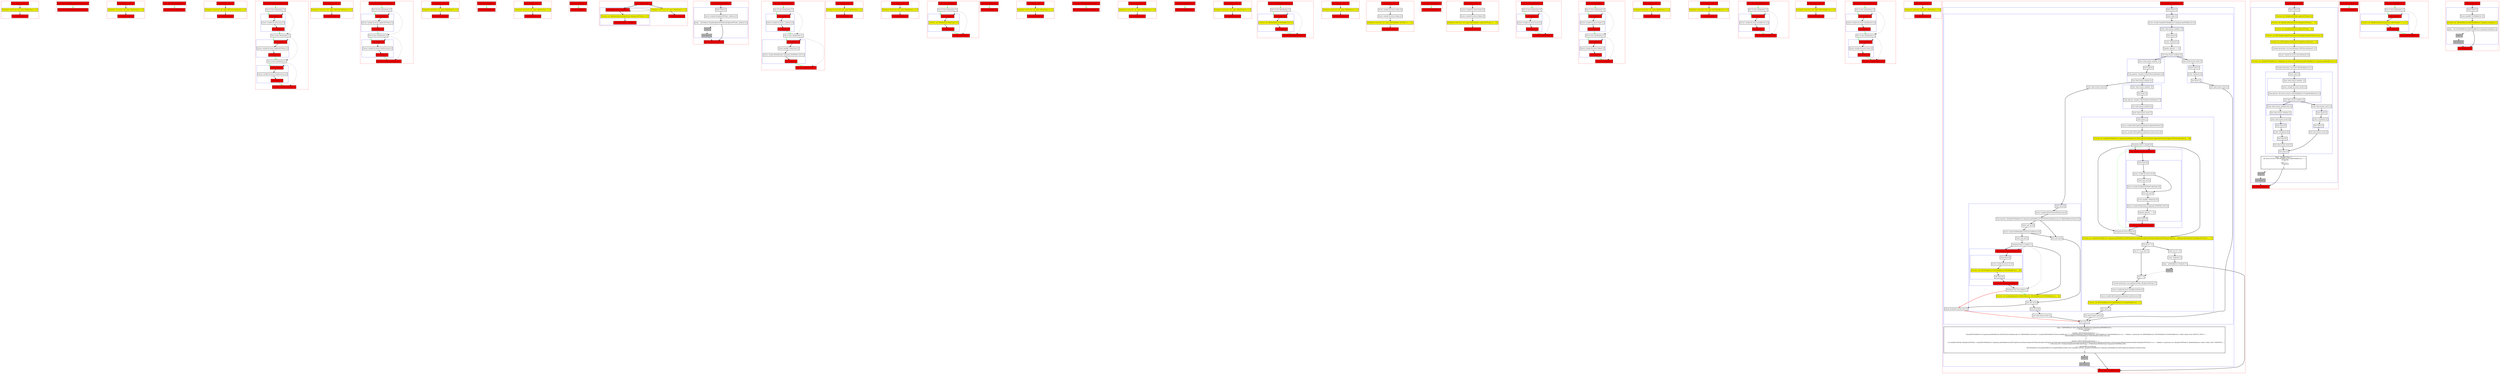 digraph kt44814_kt {
    graph [nodesep=3]
    node [shape=box penwidth=2]
    edge [penwidth=2]

    subgraph cluster_0 {
        color=red
        0 [label="Enter function <init> [2]" style="filled" fillcolor=red];
        1 [label="Delegated constructor call: super<R|kotlin/Any|>() [2]" style="filled" fillcolor=yellow];
        2 [label="Exit function <init> [2]" style="filled" fillcolor=red];
    }
    0 -> {1};
    1 -> {2};

    subgraph cluster_1 {
        color=red
        3 [label="Enter class FlyweightCapableTreeStructure [1]" style="filled" fillcolor=red];
        4 [label="Exit class FlyweightCapableTreeStructure [1]" style="filled" fillcolor=red];
    }
    3 -> {4} [color=green];

    subgraph cluster_2 {
        color=red
        5 [label="Enter function <init> [2]" style="filled" fillcolor=red];
        6 [label="Delegated constructor call: super<R|kotlin/Any|>() [2]" style="filled" fillcolor=yellow];
        7 [label="Exit function <init> [2]" style="filled" fillcolor=red];
    }
    5 -> {6};
    6 -> {7};

    subgraph cluster_3 {
        color=red
        8 [label="Enter class FirSourceElement [1]" style="filled" fillcolor=red];
        9 [label="Exit class FirSourceElement [1]" style="filled" fillcolor=red];
    }
    8 -> {9} [color=green];

    subgraph cluster_4 {
        color=red
        10 [label="Enter function <init> [2]" style="filled" fillcolor=red];
        11 [label="Delegated constructor call: super<R|FirSourceElement|>() [2]" style="filled" fillcolor=yellow];
        12 [label="Exit function <init> [2]" style="filled" fillcolor=red];
    }
    10 -> {11};
    11 -> {12};

    subgraph cluster_5 {
        color=red
        22 [label="Enter class FirPsiSourceElement [1]" style="filled" fillcolor=red];
        23 [label="Part of class initialization [1]"];
        subgraph cluster_6 {
            color=blue
            13 [label="Enter property [2]" style="filled" fillcolor=red];
            14 [label="Access variable R|<local>/psi| [2]"];
            15 [label="Exit property [2]" style="filled" fillcolor=red];
        }
        24 [label="Part of class initialization [1]"];
        subgraph cluster_7 {
            color=blue
            16 [label="Enter property [2]" style="filled" fillcolor=red];
            17 [label="Access variable R|<local>/lighterASTNode| [2]"];
            18 [label="Exit property [2]" style="filled" fillcolor=red];
        }
        25 [label="Part of class initialization [1]"];
        subgraph cluster_8 {
            color=blue
            19 [label="Enter property [2]" style="filled" fillcolor=red];
            20 [label="Access variable R|<local>/treeStructure| [2]"];
            21 [label="Exit property [2]" style="filled" fillcolor=red];
        }
        26 [label="Exit class FirPsiSourceElement [1]" style="filled" fillcolor=red];
    }
    22 -> {23} [color=green];
    23 -> {13} [color=green];
    23 -> {24} [style=dotted];
    23 -> {13} [style=dashed];
    24 -> {16} [color=green];
    24 -> {25} [style=dotted];
    24 -> {16} [style=dashed];
    25 -> {19} [color=green];
    25 -> {26} [style=dotted];
    25 -> {19} [style=dashed];
    13 -> {14};
    14 -> {15};
    15 -> {24} [color=green];
    16 -> {17};
    17 -> {18};
    18 -> {25} [color=green];
    19 -> {20};
    20 -> {21};
    21 -> {26} [color=green];

    subgraph cluster_9 {
        color=red
        27 [label="Enter function <init> [2]" style="filled" fillcolor=red];
        28 [label="Delegated constructor call: super<R|FirSourceElement|>() [2]" style="filled" fillcolor=yellow];
        29 [label="Exit function <init> [2]" style="filled" fillcolor=red];
    }
    27 -> {28};
    28 -> {29};

    subgraph cluster_10 {
        color=red
        36 [label="Enter class FirLightSourceElement [1]" style="filled" fillcolor=red];
        37 [label="Part of class initialization [1]"];
        subgraph cluster_11 {
            color=blue
            30 [label="Enter property [2]" style="filled" fillcolor=red];
            31 [label="Access variable R|<local>/lighterASTNode| [2]"];
            32 [label="Exit property [2]" style="filled" fillcolor=red];
        }
        38 [label="Part of class initialization [1]"];
        subgraph cluster_12 {
            color=blue
            33 [label="Enter property [2]" style="filled" fillcolor=red];
            34 [label="Access variable R|<local>/treeStructure| [2]"];
            35 [label="Exit property [2]" style="filled" fillcolor=red];
        }
        39 [label="Exit class FirLightSourceElement [1]" style="filled" fillcolor=red];
    }
    36 -> {37} [color=green];
    37 -> {30} [color=green];
    37 -> {38} [style=dotted];
    37 -> {30} [style=dashed];
    38 -> {33} [color=green];
    38 -> {39} [style=dotted];
    38 -> {33} [style=dashed];
    30 -> {31};
    31 -> {32};
    32 -> {38} [color=green];
    33 -> {34};
    34 -> {35};
    35 -> {39} [color=green];

    subgraph cluster_13 {
        color=red
        40 [label="Enter function <init> [2]" style="filled" fillcolor=red];
        41 [label="Delegated constructor call: super<R|kotlin/Any|>() [2]" style="filled" fillcolor=yellow];
        42 [label="Exit function <init> [2]" style="filled" fillcolor=red];
    }
    40 -> {41};
    41 -> {42};

    subgraph cluster_14 {
        color=red
        43 [label="Enter class PsiElement [1]" style="filled" fillcolor=red];
        44 [label="Exit class PsiElement [1]" style="filled" fillcolor=red];
    }
    43 -> {44} [color=green];

    subgraph cluster_15 {
        color=red
        45 [label="Enter function <init> [2]" style="filled" fillcolor=red];
        46 [label="Delegated constructor call: super<R|kotlin/Any|>() [2]" style="filled" fillcolor=yellow];
        47 [label="Exit function <init> [2]" style="filled" fillcolor=red];
    }
    45 -> {46};
    46 -> {47};

    subgraph cluster_16 {
        color=red
        48 [label="Enter class ASTNode [1]" style="filled" fillcolor=red];
        49 [label="Exit class ASTNode [1]" style="filled" fillcolor=red];
    }
    48 -> {49} [color=green];

    subgraph cluster_17 {
        color=red
        50 [label="Enter function <init> [2]" style="filled" fillcolor=red];
        subgraph cluster_18 {
            color=blue
            53 [label="Enter default value of _children [3]" style="filled" fillcolor=red];
            54 [label="Function call: R|kotlin/collections/emptyList|<R|LighterASTNode?|>() [3]" style="filled" fillcolor=yellow];
            55 [label="Exit default value of _children [3]" style="filled" fillcolor=red];
        }
        51 [label="Delegated constructor call: super<R|kotlin/Any|>() [2]" style="filled" fillcolor=yellow];
        52 [label="Exit function <init> [2]" style="filled" fillcolor=red];
    }
    50 -> {51 53};
    51 -> {52};
    53 -> {54};
    53 -> {53} [style=dashed];
    54 -> {55};

    subgraph cluster_19 {
        color=red
        59 [label="Enter function getChildren [2]" style="filled" fillcolor=red];
        subgraph cluster_20 {
            color=blue
            60 [label="Enter block [2]"];
            61 [label="Access variable R|/LighterASTNode._children| [2]"];
            62 [label="Jump: ^getChildren this@R|/LighterASTNode|.R|/LighterASTNode._children| [2]"];
            63 [label="Stub [2]" style="filled" fillcolor=gray];
            64 [label="Exit block [2]" style="filled" fillcolor=gray];
        }
        65 [label="Exit function getChildren [2]" style="filled" fillcolor=red];
    }
    59 -> {60};
    60 -> {61};
    61 -> {62};
    62 -> {65};
    62 -> {63} [style=dotted];
    63 -> {64} [style=dotted];
    64 -> {65} [style=dotted];

    subgraph cluster_21 {
        color=red
        70 [label="Enter class LighterASTNode [1]" style="filled" fillcolor=red];
        71 [label="Part of class initialization [1]"];
        subgraph cluster_22 {
            color=blue
            56 [label="Enter property [2]" style="filled" fillcolor=red];
            57 [label="Access variable R|<local>/_children| [2]"];
            58 [label="Exit property [2]" style="filled" fillcolor=red];
        }
        72 [label="Part of class initialization [1]"];
        subgraph cluster_23 {
            color=blue
            66 [label="Enter property [2]" style="filled" fillcolor=red];
            67 [label="Access qualifier /TokenType [2]"];
            68 [label="Access variable R|/TokenType.Companion.MODIFIER_LIST| [2]"];
            69 [label="Exit property [2]" style="filled" fillcolor=red];
        }
        73 [label="Exit class LighterASTNode [1]" style="filled" fillcolor=red];
    }
    70 -> {71} [color=green];
    71 -> {56} [color=green];
    71 -> {72} [style=dotted];
    71 -> {56} [style=dashed];
    72 -> {66} [color=green];
    72 -> {73} [style=dotted];
    72 -> {66} [style=dashed];
    56 -> {57};
    57 -> {58};
    58 -> {72} [color=green];
    66 -> {67};
    67 -> {68};
    68 -> {69};
    69 -> {73} [color=green];

    subgraph cluster_24 {
        color=red
        74 [label="Enter function <init> [2]" style="filled" fillcolor=red];
        75 [label="Delegated constructor call: super<R|kotlin/Any|>() [2]" style="filled" fillcolor=yellow];
        76 [label="Exit function <init> [2]" style="filled" fillcolor=red];
    }
    74 -> {75};
    75 -> {76};

    subgraph cluster_25 {
        color=red
        77 [label="Enter function <init> [3]" style="filled" fillcolor=red];
        78 [label="Delegated constructor call: super<R|kotlin/Any|>() [3]" style="filled" fillcolor=yellow];
        79 [label="Exit function <init> [3]" style="filled" fillcolor=red];
    }
    77 -> {78};
    78 -> {79};

    subgraph cluster_26 {
        color=red
        83 [label="Enter class Companion [2]" style="filled" fillcolor=red];
        84 [label="Part of class initialization [2]"];
        subgraph cluster_27 {
            color=blue
            80 [label="Enter property [3]" style="filled" fillcolor=red];
            81 [label="Function call: R|/TokenType.TokenType|() [3]" style="filled" fillcolor=yellow];
            82 [label="Exit property [3]" style="filled" fillcolor=red];
        }
        85 [label="Exit class Companion [2]" style="filled" fillcolor=red];
    }
    83 -> {84} [color=green];
    84 -> {80} [color=green];
    84 -> {85} [style=dotted];
    84 -> {80} [style=dashed];
    80 -> {81};
    81 -> {82};
    82 -> {85} [color=green];

    subgraph cluster_28 {
        color=red
        86 [label="Enter class TokenType [1]" style="filled" fillcolor=red];
        87 [label="Exit class TokenType [1]" style="filled" fillcolor=red];
    }
    86 -> {87} [color=green];

    subgraph cluster_29 {
        color=red
        88 [label="Enter function <init> [2]" style="filled" fillcolor=red];
        89 [label="Delegated constructor call: super<R|kotlin/Any|>() [2]" style="filled" fillcolor=yellow];
        90 [label="Exit function <init> [2]" style="filled" fillcolor=red];
    }
    88 -> {89};
    89 -> {90};

    subgraph cluster_30 {
        color=red
        91 [label="Enter class KtModifierKeywordToken [1]" style="filled" fillcolor=red];
        92 [label="Exit class KtModifierKeywordToken [1]" style="filled" fillcolor=red];
    }
    91 -> {92} [color=green];

    subgraph cluster_31 {
        color=red
        93 [label="Enter function <init> [2]" style="filled" fillcolor=red];
        94 [label="Delegated constructor call: super<R|PsiElement|>() [2]" style="filled" fillcolor=yellow];
        95 [label="Exit function <init> [2]" style="filled" fillcolor=red];
    }
    93 -> {94};
    94 -> {95};

    subgraph cluster_32 {
        color=red
        96 [label="Enter class KtModifierList [1]" style="filled" fillcolor=red];
        97 [label="Exit class KtModifierList [1]" style="filled" fillcolor=red];
    }
    96 -> {97} [color=green];

    subgraph cluster_33 {
        color=red
        98 [label="Enter function <init> [2]" style="filled" fillcolor=red];
        99 [label="Delegated constructor call: super<R|PsiElement|>() [2]" style="filled" fillcolor=yellow];
        100 [label="Exit function <init> [2]" style="filled" fillcolor=red];
    }
    98 -> {99};
    99 -> {100};

    subgraph cluster_34 {
        color=red
        104 [label="Enter class KtModifierListOwner [1]" style="filled" fillcolor=red];
        105 [label="Part of class initialization [1]"];
        subgraph cluster_35 {
            color=blue
            101 [label="Enter property [2]" style="filled" fillcolor=red];
            102 [label="Function call: R|/KtModifierList.KtModifierList|() [2]" style="filled" fillcolor=yellow];
            103 [label="Exit property [2]" style="filled" fillcolor=red];
        }
        106 [label="Exit class KtModifierListOwner [1]" style="filled" fillcolor=red];
    }
    104 -> {105} [color=green];
    105 -> {101} [color=green];
    105 -> {106} [style=dotted];
    105 -> {101} [style=dashed];
    101 -> {102};
    102 -> {103};
    103 -> {106} [color=green];

    subgraph cluster_36 {
        color=red
        107 [label="Enter function <init> [2]" style="filled" fillcolor=red];
        108 [label="Delegated constructor call: super<R|kotlin/Any|>() [2]" style="filled" fillcolor=yellow];
        109 [label="Exit function <init> [2]" style="filled" fillcolor=red];
    }
    107 -> {108};
    108 -> {109};

    subgraph cluster_37 {
        color=red
        116 [label="Enter function <init> [3]" style="filled" fillcolor=red];
        117 [label="Access variable R|<local>/node| [4]"];
        118 [label="Access variable R|<local>/token| [4]"];
        119 [label="Delegated constructor call: super<R|FirModifier<ASTNode>|>(...) [3]" style="filled" fillcolor=yellow];
        120 [label="Exit function <init> [3]" style="filled" fillcolor=red];
    }
    116 -> {117};
    117 -> {118};
    118 -> {119};
    119 -> {120};

    subgraph cluster_38 {
        color=red
        121 [label="Enter class FirPsiModifier [2]" style="filled" fillcolor=red];
        122 [label="Exit class FirPsiModifier [2]" style="filled" fillcolor=red];
    }
    121 -> {122} [color=green];

    subgraph cluster_39 {
        color=red
        123 [label="Enter function <init> [3]" style="filled" fillcolor=red];
        124 [label="Access variable R|<local>/node| [4]"];
        125 [label="Access variable R|<local>/token| [4]"];
        126 [label="Delegated constructor call: super<R|FirModifier<LighterASTNode>|>(...) [3]" style="filled" fillcolor=yellow];
        127 [label="Exit function <init> [3]" style="filled" fillcolor=red];
    }
    123 -> {124};
    124 -> {125};
    125 -> {126};
    126 -> {127};

    subgraph cluster_40 {
        color=red
        131 [label="Enter class FirLightModifier [2]" style="filled" fillcolor=red];
        132 [label="Part of class initialization [2]"];
        subgraph cluster_41 {
            color=blue
            128 [label="Enter property [3]" style="filled" fillcolor=red];
            129 [label="Access variable R|<local>/tree| [3]"];
            130 [label="Exit property [3]" style="filled" fillcolor=red];
        }
        133 [label="Exit class FirLightModifier [2]" style="filled" fillcolor=red];
    }
    131 -> {132} [color=green];
    132 -> {128} [color=green];
    132 -> {133} [style=dotted];
    132 -> {128} [style=dashed];
    128 -> {129};
    129 -> {130};
    130 -> {133} [color=green];

    subgraph cluster_42 {
        color=red
        134 [label="Enter class FirModifier [1]" style="filled" fillcolor=red];
        135 [label="Part of class initialization [1]"];
        subgraph cluster_43 {
            color=blue
            110 [label="Enter property [2]" style="filled" fillcolor=red];
            111 [label="Access variable R|<local>/node| [2]"];
            112 [label="Exit property [2]" style="filled" fillcolor=red];
        }
        136 [label="Part of class initialization [1]"];
        subgraph cluster_44 {
            color=blue
            113 [label="Enter property [2]" style="filled" fillcolor=red];
            114 [label="Access variable R|<local>/token| [2]"];
            115 [label="Exit property [2]" style="filled" fillcolor=red];
        }
        137 [label="Exit class FirModifier [1]" style="filled" fillcolor=red];
    }
    134 -> {135} [color=green];
    135 -> {110} [color=green];
    135 -> {136} [style=dotted];
    135 -> {110} [style=dashed];
    136 -> {113} [color=green];
    136 -> {137} [style=dotted];
    136 -> {113} [style=dashed];
    110 -> {111};
    111 -> {112};
    112 -> {136} [color=green];
    113 -> {114};
    114 -> {115};
    115 -> {137} [color=green];

    subgraph cluster_45 {
        color=red
        138 [label="Enter function <init> [2]" style="filled" fillcolor=red];
        139 [label="Delegated constructor call: super<R|kotlin/Any|>() [2]" style="filled" fillcolor=yellow];
        140 [label="Exit function <init> [2]" style="filled" fillcolor=red];
    }
    138 -> {139};
    139 -> {140};

    subgraph cluster_46 {
        color=red
        144 [label="Enter function <init> [3]" style="filled" fillcolor=red];
        145 [label="Delegated constructor call: super<R|FirModifierList|>() [3]" style="filled" fillcolor=yellow];
        146 [label="Exit function <init> [3]" style="filled" fillcolor=red];
    }
    144 -> {145};
    145 -> {146};

    subgraph cluster_47 {
        color=red
        150 [label="Enter class FirPsiModifierList [2]" style="filled" fillcolor=red];
        151 [label="Part of class initialization [2]"];
        subgraph cluster_48 {
            color=blue
            147 [label="Enter property [3]" style="filled" fillcolor=red];
            148 [label="Access variable R|<local>/modifierList| [3]"];
            149 [label="Exit property [3]" style="filled" fillcolor=red];
        }
        152 [label="Exit class FirPsiModifierList [2]" style="filled" fillcolor=red];
    }
    150 -> {151} [color=green];
    151 -> {147} [color=green];
    151 -> {152} [style=dotted];
    151 -> {147} [style=dashed];
    147 -> {148};
    148 -> {149};
    149 -> {152} [color=green];

    subgraph cluster_49 {
        color=red
        153 [label="Enter function <init> [3]" style="filled" fillcolor=red];
        154 [label="Delegated constructor call: super<R|FirModifierList|>() [3]" style="filled" fillcolor=yellow];
        155 [label="Exit function <init> [3]" style="filled" fillcolor=red];
    }
    153 -> {154};
    154 -> {155};

    subgraph cluster_50 {
        color=red
        162 [label="Enter class FirLightModifierList [2]" style="filled" fillcolor=red];
        163 [label="Part of class initialization [2]"];
        subgraph cluster_51 {
            color=blue
            156 [label="Enter property [3]" style="filled" fillcolor=red];
            157 [label="Access variable R|<local>/modifierList| [3]"];
            158 [label="Exit property [3]" style="filled" fillcolor=red];
        }
        164 [label="Part of class initialization [2]"];
        subgraph cluster_52 {
            color=blue
            159 [label="Enter property [3]" style="filled" fillcolor=red];
            160 [label="Access variable R|<local>/tree| [3]"];
            161 [label="Exit property [3]" style="filled" fillcolor=red];
        }
        165 [label="Exit class FirLightModifierList [2]" style="filled" fillcolor=red];
    }
    162 -> {163} [color=green];
    163 -> {156} [color=green];
    163 -> {164} [style=dotted];
    163 -> {156} [style=dashed];
    164 -> {159} [color=green];
    164 -> {165} [style=dotted];
    164 -> {159} [style=dashed];
    156 -> {157};
    157 -> {158};
    158 -> {164} [color=green];
    159 -> {160};
    160 -> {161};
    161 -> {165} [color=green];

    subgraph cluster_53 {
        color=red
        166 [label="Enter function <init> [3]" style="filled" fillcolor=red];
        167 [label="Delegated constructor call: super<R|kotlin/Any|>() [3]" style="filled" fillcolor=yellow];
        168 [label="Exit function <init> [3]" style="filled" fillcolor=red];
    }
    166 -> {167};
    167 -> {168};

    subgraph cluster_54 {
        color=red
        169 [label="Enter function getModifierList [3]" style="filled" fillcolor=red];
        subgraph cluster_55 {
            color=blue
            170 [label="Enter block [3]"];
            subgraph cluster_56 {
                color=blue
                171 [label="Enter when [3]"];
                172 [label="Access variable this@R|/FirModifierList.Companion.getModifierList| [4]"];
                subgraph cluster_57 {
                    color=blue
                    173 [label="Enter when branch condition  [4]"];
                    174 [label="Exit $subj [5]"];
                    175 [label="Const: Null(null) [5]"];
                    176 [label="Equality operator == [5]"];
                    177 [label="Exit when branch condition [4]"];
                }
                subgraph cluster_58 {
                    color=blue
                    178 [label="Enter when branch condition  [5]"];
                    179 [label="Exit $subj [6]"];
                    180 [label="Type operator: ($subj$ is R|FirPsiSourceElement|) [6]"];
                    181 [label="Exit when branch condition [5]"];
                }
                subgraph cluster_59 {
                    color=blue
                    182 [label="Enter when branch condition  [6]"];
                    183 [label="Exit $subj [7]"];
                    184 [label="Type operator: ($subj$ is R|FirLightSourceElement|) [7]"];
                    185 [label="Exit when branch condition [6]"];
                }
                186 [label="Enter when branch result [7]"];
                subgraph cluster_60 {
                    color=blue
                    187 [label="Enter block [7]"];
                    188 [label="Access variable R|/FirLightSourceElement.lighterASTNode| [9]"];
                    189 [label="Access variable R|/FirLightSourceElement.treeStructure| [9]"];
                    190 [label="Function call: this@R|/FirModifierList.Companion.getModifierList|.R|/FirLightSourceElement.lighterASTNode|.R|/LighterASTNode.getChildren|(...) [8]" style="filled" fillcolor=yellow];
                    191 [label="Postponed enter to lambda [8]"];
                    subgraph cluster_61 {
                        color=blue
                        238 [label="Enter function anonymousFunction [9]" style="filled" fillcolor=red];
                        subgraph cluster_62 {
                            color=blue
                            239 [label="Enter block [9]"];
                            240 [label="Access variable R|<local>/it| [9]"];
                            241 [label="Enter safe call [9]"];
                            242 [label="Access variable R|/LighterASTNode.tokenType| [9]"];
                            243 [label="Exit safe call [9]"];
                            244 [label="Access qualifier /TokenType [9]"];
                            245 [label="Access variable R|/TokenType.Companion.MODIFIER_LIST| [9]"];
                            246 [label="Equality operator == [9]"];
                            247 [label="Exit block [9]"];
                        }
                        248 [label="Exit function anonymousFunction [9]" style="filled" fillcolor=red];
                    }
                    192 [label="Postponed exit from lambda [8]"];
                    193 [label="Function call: this@R|/FirModifierList.Companion.getModifierList|.R|/FirLightSourceElement.lighterASTNode|.R|/LighterASTNode.getChildren|(...).R|kotlin/collections/find|<R|LighterASTNode?|>(...) [7]" style="filled" fillcolor=yellow];
                    194 [label="Exit lhs of ?: [7]"];
                    195 [label="Enter rhs of ?: [7]"];
                    196 [label="Const: Null(null) [7]"];
                    197 [label="Jump: ^getModifierList Null(null) [7]"];
                    198 [label="Stub [7]" style="filled" fillcolor=gray];
                    199 [label="Lhs of ?: is not null [7]"];
                    200 [label="Exit ?: [7]"];
                    201 [label="Variable declaration: lval modifierListNode: R|LighterASTNode| [7]"];
                    202 [label="Access variable R|<local>/modifierListNode| [8]"];
                    203 [label="Access variable R|/FirLightSourceElement.treeStructure| [8]"];
                    204 [label="Function call: R|/FirModifierList.FirLightModifierList.FirLightModifierList|(...) [7]" style="filled" fillcolor=yellow];
                    205 [label="Exit block [7]"];
                }
                206 [label="Exit when branch result [6]"];
                207 [label="Enter when branch result [6]"];
                subgraph cluster_63 {
                    color=blue
                    208 [label="Enter block [6]"];
                    209 [label="Access variable R|/FirPsiSourceElement.psi| [6]"];
                    210 [label="Type operator: (this@R|/FirModifierList.Companion.getModifierList|.R|/FirPsiSourceElement.psi| as? R|KtModifierListOwner|) [6]"];
                    211 [label="Enter safe call [6]"];
                    212 [label="Access variable R|/KtModifierListOwner.modifierList| [6]"];
                    213 [label="Enter safe call [6]"];
                    214 [label="Postponed enter to lambda [7]"];
                    subgraph cluster_64 {
                        color=blue
                        232 [label="Enter function anonymousFunction [8]" style="filled" fillcolor=red];
                        subgraph cluster_65 {
                            color=blue
                            233 [label="Enter block [8]"];
                            234 [label="Access variable R|<local>/it| [9]"];
                            235 [label="Function call: R|/FirModifierList.FirPsiModifierList.FirPsiModifierList|(...) [8]" style="filled" fillcolor=yellow];
                            236 [label="Exit block [8]"];
                        }
                        237 [label="Exit function anonymousFunction [8]" style="filled" fillcolor=red];
                    }
                    215 [label="Postponed exit from lambda [7]"];
                    216 [label="Function call: $subj$.R|kotlin/let|<R|KtModifierList|, R|FirModifierList.FirPsiModifierList|>(...) [6]" style="filled" fillcolor=yellow];
                    217 [label="Exit safe call [6]"];
                    218 [label="Exit safe call [6]"];
                    219 [label="Exit block [6]"];
                }
                220 [label="Exit when branch result [5]"];
                221 [label="Merge postponed lambda exits [6]"];
                222 [label="Enter when branch result [5]"];
                subgraph cluster_66 {
                    color=blue
                    223 [label="Enter block [5]"];
                    224 [label="Const: Null(null) [5]"];
                    225 [label="Exit block [5]"];
                }
                226 [label="Exit when branch result [4]"];
                227 [label="Exit when [3]"];
            }
            228 [label="Jump: ^getModifierList when (this@R|/FirModifierList.Companion.getModifierList|) {
    ==($subj$, Null(null)) ->  {
        Null(null)
    }
    ($subj$ is R|FirPsiSourceElement|) ->  {
        (this@R|/FirModifierList.Companion.getModifierList|.R|/FirPsiSourceElement.psi| as? R|KtModifierListOwner|)?.{ $subj$.R|/KtModifierListOwner.modifierList| }?.{ $subj$.R|kotlin/let|<R|KtModifierList|, R|FirModifierList.FirPsiModifierList|>(<L> = let@fun <anonymous>(it: R|KtModifierList|): R|FirModifierList.FirPsiModifierList| <inline=Inline, kind=EXACTLY_ONCE>  {
            ^ R|/FirModifierList.FirPsiModifierList.FirPsiModifierList|(R|<local>/it|)
        }
        ) }
    }
    ($subj$ is R|FirLightSourceElement|) ->  {
        lval modifierListNode: R|LighterASTNode| = this@R|/FirModifierList.Companion.getModifierList|.R|/FirLightSourceElement.lighterASTNode|.R|/LighterASTNode.getChildren|(this@R|/FirModifierList.Companion.getModifierList|.R|/FirLightSourceElement.treeStructure|).R|kotlin/collections/find|<R|LighterASTNode?|>(<L> = find@fun <anonymous>(it: R|LighterASTNode?|): R|kotlin/Boolean| <inline=Inline, kind=UNKNOWN>  {
            ^ ==(R|<local>/it|?.{ $subj$.R|/LighterASTNode.tokenType| }, Q|TokenType|.R|/TokenType.Companion.MODIFIER_LIST|)
        }
        ) ?: ^getModifierList Null(null)
        R|/FirModifierList.FirLightModifierList.FirLightModifierList|(R|<local>/modifierListNode|, this@R|/FirModifierList.Companion.getModifierList|.R|/FirLightSourceElement.treeStructure|)
    }
}
 [3]"];
            229 [label="Stub [3]" style="filled" fillcolor=gray];
            230 [label="Exit block [3]" style="filled" fillcolor=gray];
        }
        231 [label="Exit function getModifierList [3]" style="filled" fillcolor=red];
    }
    169 -> {170};
    170 -> {171};
    171 -> {172};
    172 -> {173};
    173 -> {174};
    174 -> {175};
    175 -> {176};
    176 -> {177};
    177 -> {178 222};
    178 -> {179};
    179 -> {180};
    180 -> {181};
    181 -> {182 207};
    182 -> {183};
    183 -> {184};
    184 -> {185};
    185 -> {186};
    186 -> {187};
    187 -> {188};
    188 -> {189};
    189 -> {190};
    190 -> {191};
    191 -> {192 193 238};
    191 -> {238} [style=dashed];
    192 -> {193};
    192 -> {191} [color=green style=dashed];
    193 -> {194};
    194 -> {195 199};
    195 -> {196};
    196 -> {197};
    197 -> {231};
    197 -> {198} [style=dotted];
    198 -> {200} [style=dotted];
    199 -> {200};
    200 -> {201};
    201 -> {202};
    202 -> {203};
    203 -> {204};
    204 -> {205};
    205 -> {206};
    206 -> {227};
    207 -> {208};
    208 -> {209};
    209 -> {210};
    210 -> {211 217};
    211 -> {212};
    212 -> {213 217};
    213 -> {214};
    214 -> {216 232};
    214 -> {215} [style=dotted];
    214 -> {232} [style=dashed];
    215 -> {216} [color=green];
    215 -> {221} [color=red];
    216 -> {218};
    217 -> {218};
    218 -> {219 221};
    219 -> {220};
    220 -> {227};
    221 -> {227} [color=red];
    222 -> {223};
    223 -> {224};
    224 -> {225};
    225 -> {226};
    226 -> {227};
    227 -> {228};
    228 -> {231};
    228 -> {229} [style=dotted];
    229 -> {230} [style=dotted];
    230 -> {231} [style=dotted];
    232 -> {233};
    233 -> {234};
    234 -> {235};
    235 -> {236};
    236 -> {237};
    237 -> {215};
    238 -> {239};
    239 -> {240};
    240 -> {241 243};
    241 -> {242};
    242 -> {243};
    243 -> {244};
    244 -> {245};
    245 -> {246};
    246 -> {247};
    247 -> {248};
    248 -> {192};

    subgraph cluster_67 {
        color=red
        249 [label="Enter function boxImpl [3]" style="filled" fillcolor=red];
        subgraph cluster_68 {
            color=blue
            250 [label="Enter block [3]"];
            251 [label="Function call: R|/LighterASTNode.LighterASTNode|() [6]" style="filled" fillcolor=yellow];
            252 [label="Function call: R|kotlin/collections/listOf|<R|LighterASTNode|>(...) [5]" style="filled" fillcolor=yellow];
            253 [label="Function call: R|/LighterASTNode.LighterASTNode|(...) [4]" style="filled" fillcolor=yellow];
            254 [label="Function call: R|/FlyweightCapableTreeStructure.FlyweightCapableTreeStructure|() [4]" style="filled" fillcolor=yellow];
            255 [label="Function call: R|/FirLightSourceElement.FirLightSourceElement|(...) [3]" style="filled" fillcolor=yellow];
            256 [label="Variable declaration: lval sourceElement: R|FirSourceElement?| [3]"];
            257 [label="Access variable R|<local>/sourceElement| [4]"];
            258 [label="Function call: (this@R|/FirModifierList.Companion|, R|<local>/sourceElement|).R|/FirModifierList.Companion.getModifierList|() [3]" style="filled" fillcolor=yellow];
            259 [label="Variable declaration: lval result: R|FirModifierList?| [3]"];
            subgraph cluster_69 {
                color=blue
                260 [label="Enter when [3]"];
                subgraph cluster_70 {
                    color=blue
                    261 [label="Enter when branch condition  [4]"];
                    262 [label="Access variable R|<local>/result| [5]"];
                    263 [label="Type operator: (R|<local>/result| is R|FirModifierList.FirLightModifierList|) [5]"];
                    264 [label="Exit when branch condition [4]"];
                }
                subgraph cluster_71 {
                    color=blue
                    265 [label="Enter when branch condition else [5]"];
                    266 [label="Exit when branch condition [5]"];
                }
                267 [label="Enter when branch result [6]"];
                subgraph cluster_72 {
                    color=blue
                    268 [label="Enter block [6]"];
                    269 [label="Const: String(Fail) [6]"];
                    270 [label="Exit block [6]"];
                }
                271 [label="Exit when branch result [5]"];
                272 [label="Enter when branch result [5]"];
                subgraph cluster_73 {
                    color=blue
                    273 [label="Enter block [5]"];
                    274 [label="Const: String(OK) [5]"];
                    275 [label="Exit block [5]"];
                }
                276 [label="Exit when branch result [4]"];
                277 [label="Exit when [3]"];
            }
            278 [label="Jump: ^boxImpl when () {
    (R|<local>/result| is R|FirModifierList.FirLightModifierList|) ->  {
        String(OK)
    }
    else ->  {
        String(Fail)
    }
}
 [3]"];
            279 [label="Stub [3]" style="filled" fillcolor=gray];
            280 [label="Exit block [3]" style="filled" fillcolor=gray];
        }
        281 [label="Exit function boxImpl [3]" style="filled" fillcolor=red];
    }
    249 -> {250};
    250 -> {251};
    251 -> {252};
    252 -> {253};
    253 -> {254};
    254 -> {255};
    255 -> {256};
    256 -> {257};
    257 -> {258};
    258 -> {259};
    259 -> {260};
    260 -> {261};
    261 -> {262};
    262 -> {263};
    263 -> {264};
    264 -> {265 272};
    265 -> {266};
    266 -> {267};
    267 -> {268};
    268 -> {269};
    269 -> {270};
    270 -> {271};
    271 -> {277};
    272 -> {273};
    273 -> {274};
    274 -> {275};
    275 -> {276};
    276 -> {277};
    277 -> {278};
    278 -> {281};
    278 -> {279} [style=dotted];
    279 -> {280} [style=dotted];
    280 -> {281} [style=dotted];

    subgraph cluster_74 {
        color=red
        282 [label="Enter class Companion [2]" style="filled" fillcolor=red];
        283 [label="Exit class Companion [2]" style="filled" fillcolor=red];
    }
    282 -> {283} [color=green];

    subgraph cluster_75 {
        color=red
        284 [label="Enter class FirModifierList [1]" style="filled" fillcolor=red];
        285 [label="Part of class initialization [1]"];
        subgraph cluster_76 {
            color=blue
            141 [label="Enter property [2]" style="filled" fillcolor=red];
            142 [label="Function call: R|kotlin/collections/emptyList|<R|FirModifier<*>|>() [2]" style="filled" fillcolor=yellow];
            143 [label="Exit property [2]" style="filled" fillcolor=red];
        }
        286 [label="Exit class FirModifierList [1]" style="filled" fillcolor=red];
    }
    284 -> {285} [color=green];
    285 -> {141} [color=green];
    285 -> {286} [style=dotted];
    285 -> {141} [style=dashed];
    141 -> {142};
    142 -> {143};
    143 -> {286} [color=green];

    subgraph cluster_77 {
        color=red
        287 [label="Enter function box [1]" style="filled" fillcolor=red];
        subgraph cluster_78 {
            color=blue
            288 [label="Enter block [1]"];
            289 [label="Access qualifier /FirModifierList [2]"];
            290 [label="Function call: Q|FirModifierList|.R|/FirModifierList.Companion.boxImpl|() [1]" style="filled" fillcolor=yellow];
            291 [label="Jump: ^box Q|FirModifierList|.R|/FirModifierList.Companion.boxImpl|() [1]"];
            292 [label="Stub [1]" style="filled" fillcolor=gray];
            293 [label="Exit block [1]" style="filled" fillcolor=gray];
        }
        294 [label="Exit function box [1]" style="filled" fillcolor=red];
    }
    287 -> {288};
    288 -> {289};
    289 -> {290};
    290 -> {291};
    291 -> {294};
    291 -> {292} [style=dotted];
    292 -> {293} [style=dotted];
    293 -> {294} [style=dotted];

}

